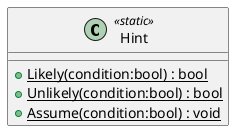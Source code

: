 @startuml
class Hint <<static>> {
    + {static} Likely(condition:bool) : bool
    + {static} Unlikely(condition:bool) : bool
    + {static} Assume(condition:bool) : void
}
@enduml
